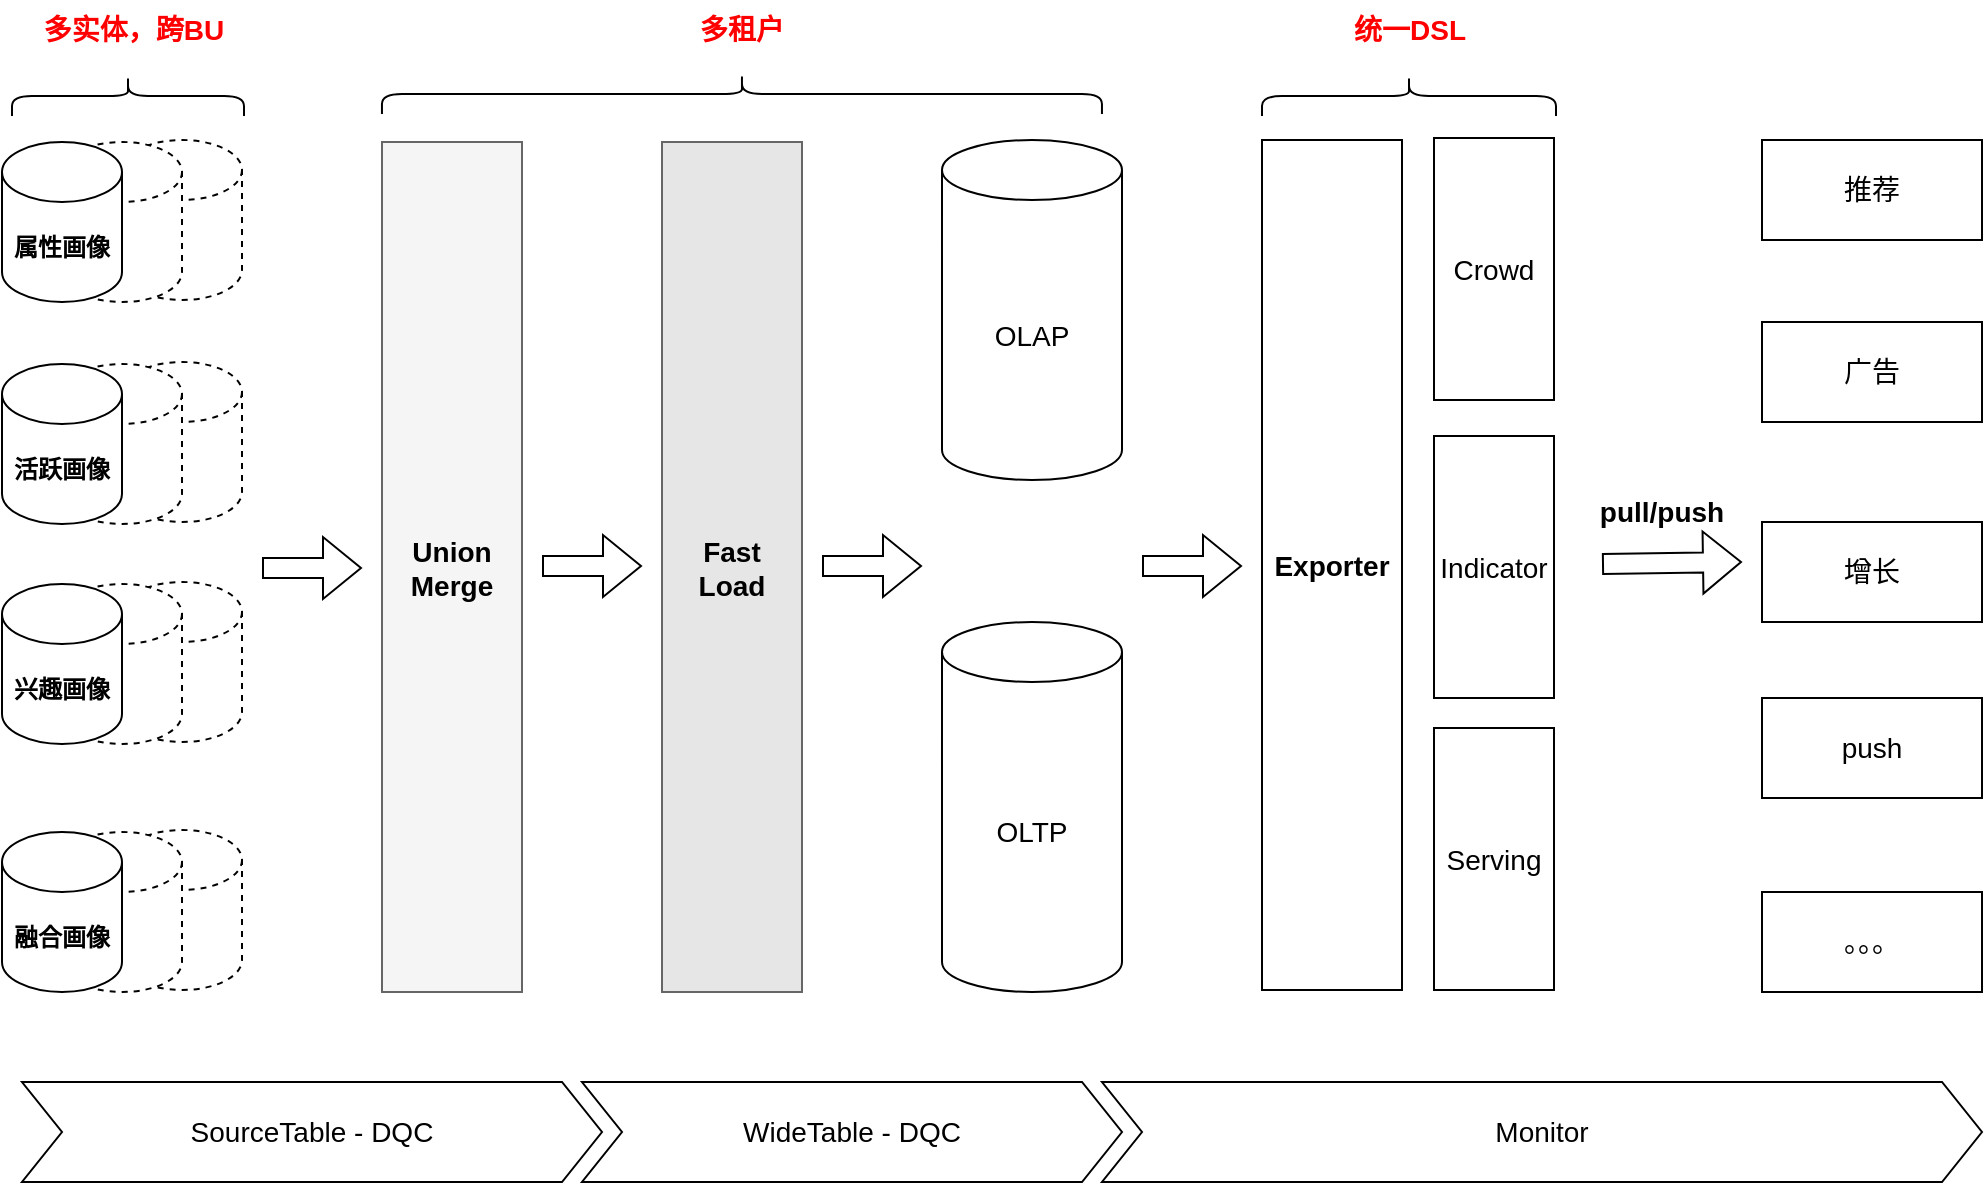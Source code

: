 <mxfile version="17.5.0" type="github">
  <diagram id="4p-ydyGLpZd26PJ-Gzdm" name="Page-1">
    <mxGraphModel dx="1248" dy="809" grid="1" gridSize="10" guides="1" tooltips="1" connect="1" arrows="1" fold="1" page="1" pageScale="1" pageWidth="827" pageHeight="1169" math="0" shadow="0">
      <root>
        <mxCell id="0" />
        <mxCell id="1" parent="0" />
        <mxCell id="KQHoOOZi19qgL9MFJ36H-22" value="" style="shape=flexArrow;endArrow=classic;html=1;rounded=0;fontSize=14;fontColor=#FF0000;" edge="1" parent="1">
          <mxGeometry width="50" height="50" relative="1" as="geometry">
            <mxPoint x="300" y="373" as="sourcePoint" />
            <mxPoint x="350" y="373" as="targetPoint" />
          </mxGeometry>
        </mxCell>
        <mxCell id="KQHoOOZi19qgL9MFJ36H-23" value="&lt;b&gt;&lt;font color=&quot;#000000&quot;&gt;Union&lt;br&gt;Merge&lt;/font&gt;&lt;/b&gt;" style="rounded=0;whiteSpace=wrap;html=1;fontSize=14;fontColor=#333333;fillColor=#f5f5f5;strokeColor=#666666;" vertex="1" parent="1">
          <mxGeometry x="360" y="160" width="70" height="425" as="geometry" />
        </mxCell>
        <mxCell id="KQHoOOZi19qgL9MFJ36H-25" value="SourceTable - DQC" style="shape=step;perimeter=stepPerimeter;whiteSpace=wrap;html=1;fixedSize=1;fontSize=14;fontColor=#000000;" vertex="1" parent="1">
          <mxGeometry x="180" y="630" width="290" height="50" as="geometry" />
        </mxCell>
        <mxCell id="KQHoOOZi19qgL9MFJ36H-26" value="WideTable - DQC" style="shape=step;perimeter=stepPerimeter;whiteSpace=wrap;html=1;fixedSize=1;fontSize=14;fontColor=#000000;" vertex="1" parent="1">
          <mxGeometry x="460" y="630" width="270" height="50" as="geometry" />
        </mxCell>
        <mxCell id="KQHoOOZi19qgL9MFJ36H-28" value="&lt;font color=&quot;#000000&quot;&gt;&lt;b&gt;Fast&lt;br&gt;Load&lt;/b&gt;&lt;/font&gt;" style="rounded=0;whiteSpace=wrap;html=1;fontSize=14;fontColor=#333333;fillColor=#E6E6E6;strokeColor=#666666;" vertex="1" parent="1">
          <mxGeometry x="500" y="160" width="70" height="425" as="geometry" />
        </mxCell>
        <mxCell id="KQHoOOZi19qgL9MFJ36H-29" value="" style="shape=flexArrow;endArrow=classic;html=1;rounded=0;fontSize=14;fontColor=#FF0000;" edge="1" parent="1">
          <mxGeometry width="50" height="50" relative="1" as="geometry">
            <mxPoint x="440" y="372" as="sourcePoint" />
            <mxPoint x="490" y="372" as="targetPoint" />
          </mxGeometry>
        </mxCell>
        <mxCell id="KQHoOOZi19qgL9MFJ36H-30" value="" style="group" vertex="1" connectable="0" parent="1">
          <mxGeometry x="170" y="159" width="120" height="426" as="geometry" />
        </mxCell>
        <mxCell id="KQHoOOZi19qgL9MFJ36H-8" value="" style="group" vertex="1" connectable="0" parent="KQHoOOZi19qgL9MFJ36H-30">
          <mxGeometry width="120" height="81" as="geometry" />
        </mxCell>
        <mxCell id="KQHoOOZi19qgL9MFJ36H-7" value="" style="shape=cylinder3;whiteSpace=wrap;html=1;boundedLbl=1;backgroundOutline=1;size=15;dashed=1;" vertex="1" parent="KQHoOOZi19qgL9MFJ36H-8">
          <mxGeometry x="60" width="60" height="80" as="geometry" />
        </mxCell>
        <mxCell id="KQHoOOZi19qgL9MFJ36H-6" value="" style="shape=cylinder3;whiteSpace=wrap;html=1;boundedLbl=1;backgroundOutline=1;size=15;dashed=1;" vertex="1" parent="KQHoOOZi19qgL9MFJ36H-8">
          <mxGeometry x="30" y="1" width="60" height="80" as="geometry" />
        </mxCell>
        <mxCell id="KQHoOOZi19qgL9MFJ36H-4" value="&lt;b&gt;属性画像&lt;/b&gt;" style="shape=cylinder3;whiteSpace=wrap;html=1;boundedLbl=1;backgroundOutline=1;size=15;" vertex="1" parent="KQHoOOZi19qgL9MFJ36H-8">
          <mxGeometry y="1" width="60" height="80" as="geometry" />
        </mxCell>
        <mxCell id="KQHoOOZi19qgL9MFJ36H-9" value="" style="group" vertex="1" connectable="0" parent="KQHoOOZi19qgL9MFJ36H-30">
          <mxGeometry y="111" width="120" height="81" as="geometry" />
        </mxCell>
        <mxCell id="KQHoOOZi19qgL9MFJ36H-10" value="" style="shape=cylinder3;whiteSpace=wrap;html=1;boundedLbl=1;backgroundOutline=1;size=15;dashed=1;" vertex="1" parent="KQHoOOZi19qgL9MFJ36H-9">
          <mxGeometry x="60" width="60" height="80" as="geometry" />
        </mxCell>
        <mxCell id="KQHoOOZi19qgL9MFJ36H-11" value="" style="shape=cylinder3;whiteSpace=wrap;html=1;boundedLbl=1;backgroundOutline=1;size=15;dashed=1;" vertex="1" parent="KQHoOOZi19qgL9MFJ36H-9">
          <mxGeometry x="30" y="1" width="60" height="80" as="geometry" />
        </mxCell>
        <mxCell id="KQHoOOZi19qgL9MFJ36H-12" value="&lt;b&gt;活跃画像&lt;/b&gt;" style="shape=cylinder3;whiteSpace=wrap;html=1;boundedLbl=1;backgroundOutline=1;size=15;" vertex="1" parent="KQHoOOZi19qgL9MFJ36H-9">
          <mxGeometry y="1" width="60" height="80" as="geometry" />
        </mxCell>
        <mxCell id="KQHoOOZi19qgL9MFJ36H-13" value="" style="group" vertex="1" connectable="0" parent="KQHoOOZi19qgL9MFJ36H-30">
          <mxGeometry y="221" width="120" height="81" as="geometry" />
        </mxCell>
        <mxCell id="KQHoOOZi19qgL9MFJ36H-14" value="" style="shape=cylinder3;whiteSpace=wrap;html=1;boundedLbl=1;backgroundOutline=1;size=15;dashed=1;" vertex="1" parent="KQHoOOZi19qgL9MFJ36H-13">
          <mxGeometry x="60" width="60" height="80" as="geometry" />
        </mxCell>
        <mxCell id="KQHoOOZi19qgL9MFJ36H-15" value="" style="shape=cylinder3;whiteSpace=wrap;html=1;boundedLbl=1;backgroundOutline=1;size=15;dashed=1;" vertex="1" parent="KQHoOOZi19qgL9MFJ36H-13">
          <mxGeometry x="30" y="1" width="60" height="80" as="geometry" />
        </mxCell>
        <mxCell id="KQHoOOZi19qgL9MFJ36H-16" value="&lt;b&gt;兴趣画像&lt;/b&gt;" style="shape=cylinder3;whiteSpace=wrap;html=1;boundedLbl=1;backgroundOutline=1;size=15;" vertex="1" parent="KQHoOOZi19qgL9MFJ36H-13">
          <mxGeometry y="1" width="60" height="80" as="geometry" />
        </mxCell>
        <mxCell id="KQHoOOZi19qgL9MFJ36H-17" value="" style="group" vertex="1" connectable="0" parent="KQHoOOZi19qgL9MFJ36H-30">
          <mxGeometry y="345" width="120" height="81" as="geometry" />
        </mxCell>
        <mxCell id="KQHoOOZi19qgL9MFJ36H-18" value="" style="shape=cylinder3;whiteSpace=wrap;html=1;boundedLbl=1;backgroundOutline=1;size=15;dashed=1;" vertex="1" parent="KQHoOOZi19qgL9MFJ36H-17">
          <mxGeometry x="60" width="60" height="80" as="geometry" />
        </mxCell>
        <mxCell id="KQHoOOZi19qgL9MFJ36H-19" value="" style="shape=cylinder3;whiteSpace=wrap;html=1;boundedLbl=1;backgroundOutline=1;size=15;dashed=1;" vertex="1" parent="KQHoOOZi19qgL9MFJ36H-17">
          <mxGeometry x="30" y="1" width="60" height="80" as="geometry" />
        </mxCell>
        <mxCell id="KQHoOOZi19qgL9MFJ36H-20" value="&lt;b&gt;融合画像&lt;/b&gt;" style="shape=cylinder3;whiteSpace=wrap;html=1;boundedLbl=1;backgroundOutline=1;size=15;" vertex="1" parent="KQHoOOZi19qgL9MFJ36H-17">
          <mxGeometry y="1" width="60" height="80" as="geometry" />
        </mxCell>
        <mxCell id="KQHoOOZi19qgL9MFJ36H-31" value="OLAP" style="shape=cylinder3;whiteSpace=wrap;html=1;boundedLbl=1;backgroundOutline=1;size=15;fontSize=14;" vertex="1" parent="1">
          <mxGeometry x="640" y="159" width="90" height="170" as="geometry" />
        </mxCell>
        <mxCell id="KQHoOOZi19qgL9MFJ36H-33" value="OLTP" style="shape=cylinder3;whiteSpace=wrap;html=1;boundedLbl=1;backgroundOutline=1;size=15;fontSize=14;" vertex="1" parent="1">
          <mxGeometry x="640" y="400" width="90" height="185" as="geometry" />
        </mxCell>
        <mxCell id="KQHoOOZi19qgL9MFJ36H-37" value="" style="shape=flexArrow;endArrow=classic;html=1;rounded=0;fontSize=14;fontColor=#FF0000;" edge="1" parent="1">
          <mxGeometry width="50" height="50" relative="1" as="geometry">
            <mxPoint x="580" y="372" as="sourcePoint" />
            <mxPoint x="630" y="372" as="targetPoint" />
          </mxGeometry>
        </mxCell>
        <mxCell id="KQHoOOZi19qgL9MFJ36H-38" value="" style="shape=flexArrow;endArrow=classic;html=1;rounded=0;fontSize=14;fontColor=#FF0000;" edge="1" parent="1">
          <mxGeometry width="50" height="50" relative="1" as="geometry">
            <mxPoint x="740" y="372" as="sourcePoint" />
            <mxPoint x="790" y="372" as="targetPoint" />
          </mxGeometry>
        </mxCell>
        <mxCell id="KQHoOOZi19qgL9MFJ36H-39" value="&lt;font color=&quot;#000000&quot;&gt;&lt;b&gt;Exporter&lt;/b&gt;&lt;/font&gt;" style="rounded=0;whiteSpace=wrap;html=1;fontSize=14;" vertex="1" parent="1">
          <mxGeometry x="800" y="159" width="70" height="425" as="geometry" />
        </mxCell>
        <mxCell id="KQHoOOZi19qgL9MFJ36H-40" value="Monitor" style="shape=step;perimeter=stepPerimeter;whiteSpace=wrap;html=1;fixedSize=1;fontSize=14;fontColor=#000000;" vertex="1" parent="1">
          <mxGeometry x="720" y="630" width="440" height="50" as="geometry" />
        </mxCell>
        <mxCell id="KQHoOOZi19qgL9MFJ36H-43" value="Crowd" style="rounded=0;whiteSpace=wrap;html=1;fontSize=14;" vertex="1" parent="1">
          <mxGeometry x="886" y="158" width="60" height="131" as="geometry" />
        </mxCell>
        <mxCell id="KQHoOOZi19qgL9MFJ36H-44" value="Indicator" style="rounded=0;whiteSpace=wrap;html=1;fontSize=14;" vertex="1" parent="1">
          <mxGeometry x="886" y="307" width="60" height="131" as="geometry" />
        </mxCell>
        <mxCell id="KQHoOOZi19qgL9MFJ36H-45" value="Serving" style="rounded=0;whiteSpace=wrap;html=1;fontSize=14;" vertex="1" parent="1">
          <mxGeometry x="886" y="453" width="60" height="131" as="geometry" />
        </mxCell>
        <mxCell id="KQHoOOZi19qgL9MFJ36H-46" value="" style="shape=flexArrow;endArrow=classic;html=1;rounded=0;fontSize=14;fontColor=#FF0000;" edge="1" parent="1">
          <mxGeometry width="50" height="50" relative="1" as="geometry">
            <mxPoint x="970" y="371" as="sourcePoint" />
            <mxPoint x="1040" y="370" as="targetPoint" />
          </mxGeometry>
        </mxCell>
        <mxCell id="KQHoOOZi19qgL9MFJ36H-47" value="&lt;font&gt;&lt;span style=&quot;font-size: 14px&quot;&gt;&lt;b&gt;pull/push&lt;/b&gt;&lt;/span&gt;&lt;/font&gt;" style="text;html=1;strokeColor=none;fillColor=none;align=center;verticalAlign=middle;whiteSpace=wrap;rounded=0;dashed=1;fontColor=#000000;" vertex="1" parent="1">
          <mxGeometry x="940" y="330" width="120" height="30" as="geometry" />
        </mxCell>
        <mxCell id="KQHoOOZi19qgL9MFJ36H-52" value="" style="group" vertex="1" connectable="0" parent="1">
          <mxGeometry x="175" y="89" width="121" height="58" as="geometry" />
        </mxCell>
        <mxCell id="KQHoOOZi19qgL9MFJ36H-21" value="&lt;b style=&quot;font-size: 14px&quot;&gt;&lt;font color=&quot;#ff0000&quot;&gt;多实体，跨BU&lt;/font&gt;&lt;/b&gt;" style="text;html=1;strokeColor=none;fillColor=none;align=center;verticalAlign=middle;whiteSpace=wrap;rounded=0;dashed=1;" vertex="1" parent="KQHoOOZi19qgL9MFJ36H-52">
          <mxGeometry x="1" width="120" height="30" as="geometry" />
        </mxCell>
        <mxCell id="KQHoOOZi19qgL9MFJ36H-42" value="" style="shape=curlyBracket;whiteSpace=wrap;html=1;rounded=1;fontSize=14;fontColor=#000000;fillColor=#E6E6E6;rotation=90;" vertex="1" parent="KQHoOOZi19qgL9MFJ36H-52">
          <mxGeometry x="48" y="-10" width="20" height="116" as="geometry" />
        </mxCell>
        <mxCell id="KQHoOOZi19qgL9MFJ36H-53" value="" style="group" vertex="1" connectable="0" parent="1">
          <mxGeometry x="359.98" y="89" width="360" height="57" as="geometry" />
        </mxCell>
        <mxCell id="KQHoOOZi19qgL9MFJ36H-24" value="&lt;font color=&quot;#ff0000&quot;&gt;&lt;span style=&quot;font-size: 14px&quot;&gt;&lt;b&gt;多租户&lt;/b&gt;&lt;/span&gt;&lt;/font&gt;" style="text;html=1;strokeColor=none;fillColor=none;align=center;verticalAlign=middle;whiteSpace=wrap;rounded=0;dashed=1;" vertex="1" parent="KQHoOOZi19qgL9MFJ36H-53">
          <mxGeometry x="120" width="120" height="30" as="geometry" />
        </mxCell>
        <mxCell id="KQHoOOZi19qgL9MFJ36H-34" value="" style="shape=curlyBracket;whiteSpace=wrap;html=1;rounded=1;fontSize=14;fontColor=#000000;fillColor=#E6E6E6;rotation=90;" vertex="1" parent="KQHoOOZi19qgL9MFJ36H-53">
          <mxGeometry x="170" y="-133" width="20" height="360" as="geometry" />
        </mxCell>
        <mxCell id="KQHoOOZi19qgL9MFJ36H-54" value="" style="group" vertex="1" connectable="0" parent="1">
          <mxGeometry x="800" y="89" width="147" height="58" as="geometry" />
        </mxCell>
        <mxCell id="KQHoOOZi19qgL9MFJ36H-41" value="&lt;font color=&quot;#ff0000&quot;&gt;&lt;span style=&quot;font-size: 14px&quot;&gt;&lt;b&gt;统一DSL&lt;/b&gt;&lt;/span&gt;&lt;/font&gt;" style="text;html=1;strokeColor=none;fillColor=none;align=center;verticalAlign=middle;whiteSpace=wrap;rounded=0;dashed=1;" vertex="1" parent="KQHoOOZi19qgL9MFJ36H-54">
          <mxGeometry x="13.5" width="120" height="30" as="geometry" />
        </mxCell>
        <mxCell id="KQHoOOZi19qgL9MFJ36H-51" value="" style="shape=curlyBracket;whiteSpace=wrap;html=1;rounded=1;fontSize=14;fontColor=#000000;fillColor=#E6E6E6;rotation=90;" vertex="1" parent="KQHoOOZi19qgL9MFJ36H-54">
          <mxGeometry x="63.5" y="-25.5" width="20" height="147" as="geometry" />
        </mxCell>
        <mxCell id="KQHoOOZi19qgL9MFJ36H-55" value="推荐" style="rounded=0;whiteSpace=wrap;html=1;fontSize=14;" vertex="1" parent="1">
          <mxGeometry x="1050" y="159" width="110" height="50" as="geometry" />
        </mxCell>
        <mxCell id="KQHoOOZi19qgL9MFJ36H-56" value="广告" style="rounded=0;whiteSpace=wrap;html=1;fontSize=14;" vertex="1" parent="1">
          <mxGeometry x="1050" y="250" width="110" height="50" as="geometry" />
        </mxCell>
        <mxCell id="KQHoOOZi19qgL9MFJ36H-57" value="增长" style="rounded=0;whiteSpace=wrap;html=1;fontSize=14;" vertex="1" parent="1">
          <mxGeometry x="1050" y="350" width="110" height="50" as="geometry" />
        </mxCell>
        <mxCell id="KQHoOOZi19qgL9MFJ36H-58" value="push" style="rounded=0;whiteSpace=wrap;html=1;fontSize=14;" vertex="1" parent="1">
          <mxGeometry x="1050" y="438" width="110" height="50" as="geometry" />
        </mxCell>
        <mxCell id="KQHoOOZi19qgL9MFJ36H-59" value="。。。" style="rounded=0;whiteSpace=wrap;html=1;fontSize=14;" vertex="1" parent="1">
          <mxGeometry x="1050" y="535" width="110" height="50" as="geometry" />
        </mxCell>
      </root>
    </mxGraphModel>
  </diagram>
</mxfile>
